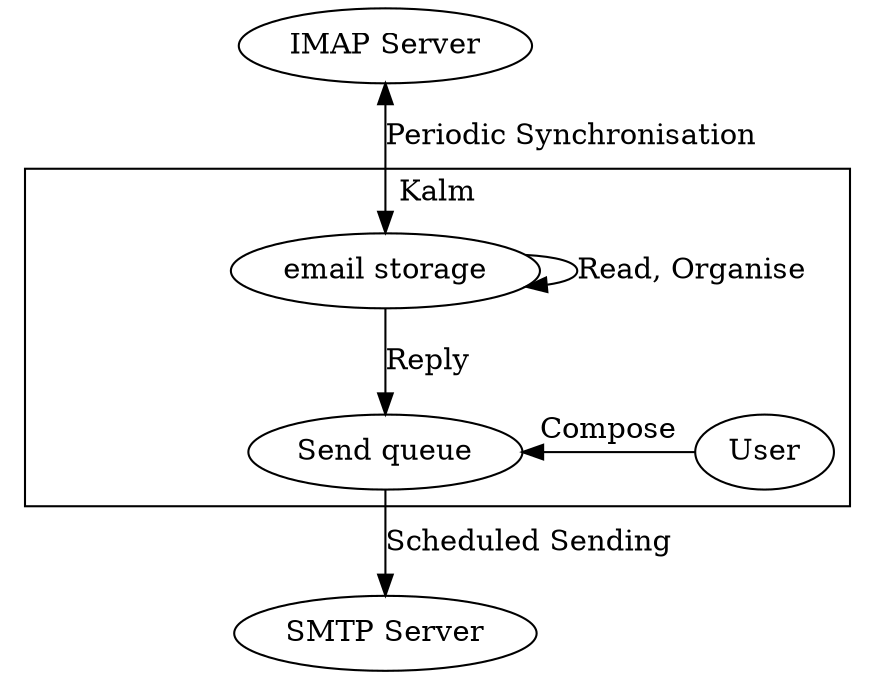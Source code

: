 digraph world {

  imap_server [label="IMAP Server"];

  subgraph cluster_kalm {
    label = "Kalm";
  

    storage [label="email storage"];
    queue [label="Send queue"];
    user [label="User"];

    storage -> storage [label="Read, Organise"];
    storage -> queue [label="Reply"];

    {
      rank=same;
      rankdir=LR;
      rank [style=invis];
      rank -> queue -> user[style=invis];
    }

    user -> queue [label="Compose"];

  }
  imap_server -> storage  [label="Periodic Synchronisation", dir=both];
  queue -> smtp_server  [label="Scheduled Sending"];

  smtp_server [label="SMTP Server"];
}
